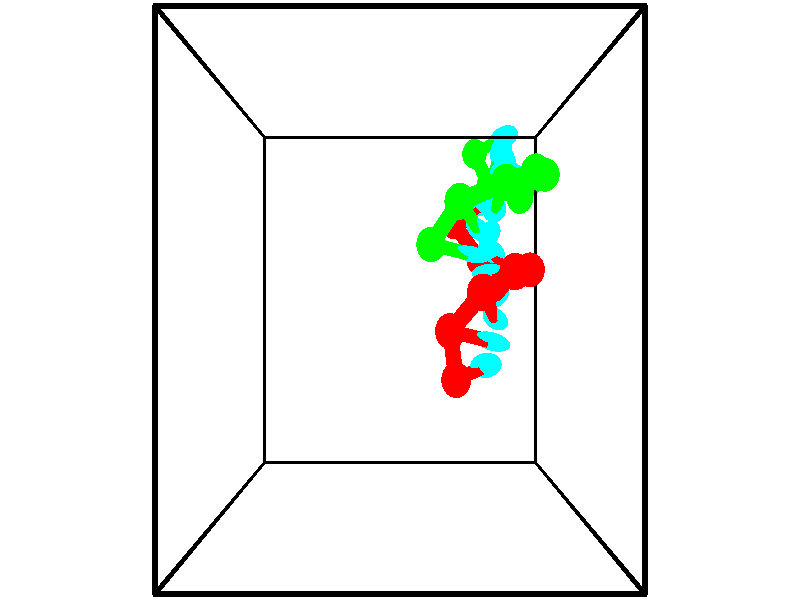 // switches for output
#declare DRAW_BASES = 1; // possible values are 0, 1; only relevant for DNA ribbons
#declare DRAW_BASES_TYPE = 3; // possible values are 1, 2, 3; only relevant for DNA ribbons
#declare DRAW_FOG = 0; // set to 1 to enable fog

#include "colors.inc"

#include "transforms.inc"
background { rgb <1, 1, 1>}

#default {
   normal{
       ripples 0.25
       frequency 0.20
       turbulence 0.2
       lambda 5
   }
	finish {
		phong 0.1
		phong_size 40.
	}
}

// original window dimensions: 1024x640


// camera settings

camera {
	sky <-0, 1, 0>
	up <-0, 1, 0>
	right 1.6 * <1, 0, 0>
	location <2.5, 2.5, 11.1562>
	look_at <2.5, 2.5, 2.5>
	direction <0, 0, -8.6562>
	angle 67.0682
}


# declare cpy_camera_pos = <2.5, 2.5, 11.1562>;
# if (DRAW_FOG = 1)
fog {
	fog_type 2
	up vnormalize(cpy_camera_pos)
	color rgbt<1,1,1,0.3>
	distance 1e-5
	fog_alt 3e-3
	fog_offset 4
}
# end


// LIGHTS

# declare lum = 6;
global_settings {
	ambient_light rgb lum * <0.05, 0.05, 0.05>
	max_trace_level 15
}# declare cpy_direct_light_amount = 0.25;
light_source
{	1000 * <-1, -1, 1>,
	rgb lum * cpy_direct_light_amount
	parallel
}

light_source
{	1000 * <1, 1, -1>,
	rgb lum * cpy_direct_light_amount
	parallel
}

// strand 0

// nucleotide -1

// particle -1
sphere {
	<3.445359, 1.376507, 0.990666> 0.250000
	pigment { color rgbt <1,0,0,0> }
	no_shadow
}
cylinder {
	<3.689884, 1.518612, 1.273533>,  <3.836599, 1.603875, 1.443253>, 0.100000
	pigment { color rgbt <1,0,0,0> }
	no_shadow
}
cylinder {
	<3.689884, 1.518612, 1.273533>,  <3.445359, 1.376507, 0.990666>, 0.100000
	pigment { color rgbt <1,0,0,0> }
	no_shadow
}

// particle -1
sphere {
	<3.689884, 1.518612, 1.273533> 0.100000
	pigment { color rgbt <1,0,0,0> }
	no_shadow
}
sphere {
	0, 1
	scale<0.080000,0.200000,0.300000>
	matrix <0.393724, 0.638612, -0.661178,
		-0.686498, 0.682615, 0.250515,
		0.611312, 0.355263, 0.707168,
		3.873278, 1.625191, 1.485683>
	pigment { color rgbt <0,1,1,0> }
	no_shadow
}
cylinder {
	<3.333630, 2.068597, 1.142996>,  <3.445359, 1.376507, 0.990666>, 0.130000
	pigment { color rgbt <1,0,0,0> }
	no_shadow
}

// nucleotide -1

// particle -1
sphere {
	<3.333630, 2.068597, 1.142996> 0.250000
	pigment { color rgbt <1,0,0,0> }
	no_shadow
}
cylinder {
	<3.719215, 1.990269, 1.215027>,  <3.950567, 1.943272, 1.258245>, 0.100000
	pigment { color rgbt <1,0,0,0> }
	no_shadow
}
cylinder {
	<3.719215, 1.990269, 1.215027>,  <3.333630, 2.068597, 1.142996>, 0.100000
	pigment { color rgbt <1,0,0,0> }
	no_shadow
}

// particle -1
sphere {
	<3.719215, 1.990269, 1.215027> 0.100000
	pigment { color rgbt <1,0,0,0> }
	no_shadow
}
sphere {
	0, 1
	scale<0.080000,0.200000,0.300000>
	matrix <0.263500, 0.795983, -0.544958,
		-0.036625, 0.572770, 0.818898,
		0.963964, -0.195820, 0.180077,
		4.008405, 1.931523, 1.269050>
	pigment { color rgbt <0,1,1,0> }
	no_shadow
}
cylinder {
	<3.814329, 2.598431, 1.578038>,  <3.333630, 2.068597, 1.142996>, 0.130000
	pigment { color rgbt <1,0,0,0> }
	no_shadow
}

// nucleotide -1

// particle -1
sphere {
	<3.814329, 2.598431, 1.578038> 0.250000
	pigment { color rgbt <1,0,0,0> }
	no_shadow
}
cylinder {
	<3.976631, 2.391922, 1.276356>,  <4.074012, 2.268017, 1.095346>, 0.100000
	pigment { color rgbt <1,0,0,0> }
	no_shadow
}
cylinder {
	<3.976631, 2.391922, 1.276356>,  <3.814329, 2.598431, 1.578038>, 0.100000
	pigment { color rgbt <1,0,0,0> }
	no_shadow
}

// particle -1
sphere {
	<3.976631, 2.391922, 1.276356> 0.100000
	pigment { color rgbt <1,0,0,0> }
	no_shadow
}
sphere {
	0, 1
	scale<0.080000,0.200000,0.300000>
	matrix <0.213414, 0.855893, -0.471065,
		0.888717, 0.030180, 0.457462,
		0.405755, -0.516272, -0.754205,
		4.098358, 2.237040, 1.050094>
	pigment { color rgbt <0,1,1,0> }
	no_shadow
}
cylinder {
	<4.354075, 2.881840, 1.434211>,  <3.814329, 2.598431, 1.578038>, 0.130000
	pigment { color rgbt <1,0,0,0> }
	no_shadow
}

// nucleotide -1

// particle -1
sphere {
	<4.354075, 2.881840, 1.434211> 0.250000
	pigment { color rgbt <1,0,0,0> }
	no_shadow
}
cylinder {
	<4.225517, 2.689983, 1.107616>,  <4.148382, 2.574869, 0.911660>, 0.100000
	pigment { color rgbt <1,0,0,0> }
	no_shadow
}
cylinder {
	<4.225517, 2.689983, 1.107616>,  <4.354075, 2.881840, 1.434211>, 0.100000
	pigment { color rgbt <1,0,0,0> }
	no_shadow
}

// particle -1
sphere {
	<4.225517, 2.689983, 1.107616> 0.100000
	pigment { color rgbt <1,0,0,0> }
	no_shadow
}
sphere {
	0, 1
	scale<0.080000,0.200000,0.300000>
	matrix <0.063395, 0.849399, -0.523930,
		0.944821, -0.220150, -0.242586,
		-0.321395, -0.479641, -0.816486,
		4.129099, 2.546091, 0.862671>
	pigment { color rgbt <0,1,1,0> }
	no_shadow
}
cylinder {
	<4.743926, 2.933499, 0.731056>,  <4.354075, 2.881840, 1.434211>, 0.130000
	pigment { color rgbt <1,0,0,0> }
	no_shadow
}

// nucleotide -1

// particle -1
sphere {
	<4.743926, 2.933499, 0.731056> 0.250000
	pigment { color rgbt <1,0,0,0> }
	no_shadow
}
cylinder {
	<4.354378, 2.911987, 0.642796>,  <4.120649, 2.899081, 0.589839>, 0.100000
	pigment { color rgbt <1,0,0,0> }
	no_shadow
}
cylinder {
	<4.354378, 2.911987, 0.642796>,  <4.743926, 2.933499, 0.731056>, 0.100000
	pigment { color rgbt <1,0,0,0> }
	no_shadow
}

// particle -1
sphere {
	<4.354378, 2.911987, 0.642796> 0.100000
	pigment { color rgbt <1,0,0,0> }
	no_shadow
}
sphere {
	0, 1
	scale<0.080000,0.200000,0.300000>
	matrix <0.071148, 0.850410, -0.521288,
		0.215677, -0.523365, -0.824362,
		-0.973870, -0.053778, -0.220650,
		4.062217, 2.895854, 0.576600>
	pigment { color rgbt <0,1,1,0> }
	no_shadow
}
cylinder {
	<4.616894, 2.901717, -0.061356>,  <4.743926, 2.933499, 0.731056>, 0.130000
	pigment { color rgbt <1,0,0,0> }
	no_shadow
}

// nucleotide -1

// particle -1
sphere {
	<4.616894, 2.901717, -0.061356> 0.250000
	pigment { color rgbt <1,0,0,0> }
	no_shadow
}
cylinder {
	<4.345875, 3.084961, 0.168797>,  <4.183263, 3.194907, 0.306888>, 0.100000
	pigment { color rgbt <1,0,0,0> }
	no_shadow
}
cylinder {
	<4.345875, 3.084961, 0.168797>,  <4.616894, 2.901717, -0.061356>, 0.100000
	pigment { color rgbt <1,0,0,0> }
	no_shadow
}

// particle -1
sphere {
	<4.345875, 3.084961, 0.168797> 0.100000
	pigment { color rgbt <1,0,0,0> }
	no_shadow
}
sphere {
	0, 1
	scale<0.080000,0.200000,0.300000>
	matrix <0.056852, 0.812604, -0.580036,
		-0.733278, -0.360291, -0.576623,
		-0.677548, 0.458110, 0.575381,
		4.142611, 3.222394, 0.341411>
	pigment { color rgbt <0,1,1,0> }
	no_shadow
}
cylinder {
	<4.036960, 3.140968, -0.488463>,  <4.616894, 2.901717, -0.061356>, 0.130000
	pigment { color rgbt <1,0,0,0> }
	no_shadow
}

// nucleotide -1

// particle -1
sphere {
	<4.036960, 3.140968, -0.488463> 0.250000
	pigment { color rgbt <1,0,0,0> }
	no_shadow
}
cylinder {
	<4.090054, 3.351437, -0.152481>,  <4.121910, 3.477718, 0.049108>, 0.100000
	pigment { color rgbt <1,0,0,0> }
	no_shadow
}
cylinder {
	<4.090054, 3.351437, -0.152481>,  <4.036960, 3.140968, -0.488463>, 0.100000
	pigment { color rgbt <1,0,0,0> }
	no_shadow
}

// particle -1
sphere {
	<4.090054, 3.351437, -0.152481> 0.100000
	pigment { color rgbt <1,0,0,0> }
	no_shadow
}
sphere {
	0, 1
	scale<0.080000,0.200000,0.300000>
	matrix <0.056107, 0.842106, -0.536386,
		-0.989562, 0.118324, 0.082255,
		0.132735, 0.526172, 0.839955,
		4.129874, 3.509288, 0.099505>
	pigment { color rgbt <0,1,1,0> }
	no_shadow
}
cylinder {
	<3.551159, 3.730756, -0.559895>,  <4.036960, 3.140968, -0.488463>, 0.130000
	pigment { color rgbt <1,0,0,0> }
	no_shadow
}

// nucleotide -1

// particle -1
sphere {
	<3.551159, 3.730756, -0.559895> 0.250000
	pigment { color rgbt <1,0,0,0> }
	no_shadow
}
cylinder {
	<3.818138, 3.874054, -0.298767>,  <3.978326, 3.960032, -0.142090>, 0.100000
	pigment { color rgbt <1,0,0,0> }
	no_shadow
}
cylinder {
	<3.818138, 3.874054, -0.298767>,  <3.551159, 3.730756, -0.559895>, 0.100000
	pigment { color rgbt <1,0,0,0> }
	no_shadow
}

// particle -1
sphere {
	<3.818138, 3.874054, -0.298767> 0.100000
	pigment { color rgbt <1,0,0,0> }
	no_shadow
}
sphere {
	0, 1
	scale<0.080000,0.200000,0.300000>
	matrix <0.185932, 0.768731, -0.611950,
		-0.721070, 0.529825, 0.446479,
		0.667449, 0.358244, 0.652820,
		4.018373, 3.981527, -0.102921>
	pigment { color rgbt <0,1,1,0> }
	no_shadow
}
// strand 1

// nucleotide -1

// particle -1
sphere {
	<4.031923, 5.004803, -1.259836> 0.250000
	pigment { color rgbt <0,1,0,0> }
	no_shadow
}
cylinder {
	<4.336952, 5.114853, -1.025642>,  <4.519969, 5.180883, -0.885126>, 0.100000
	pigment { color rgbt <0,1,0,0> }
	no_shadow
}
cylinder {
	<4.336952, 5.114853, -1.025642>,  <4.031923, 5.004803, -1.259836>, 0.100000
	pigment { color rgbt <0,1,0,0> }
	no_shadow
}

// particle -1
sphere {
	<4.336952, 5.114853, -1.025642> 0.100000
	pigment { color rgbt <0,1,0,0> }
	no_shadow
}
sphere {
	0, 1
	scale<0.080000,0.200000,0.300000>
	matrix <-0.235393, -0.724999, 0.647276,
		0.602558, -0.631412, -0.488101,
		0.762571, 0.275126, 0.585484,
		4.565723, 5.197391, -0.849997>
	pigment { color rgbt <0,1,1,0> }
	no_shadow
}
cylinder {
	<4.295196, 4.425597, -1.027293>,  <4.031923, 5.004803, -1.259836>, 0.130000
	pigment { color rgbt <0,1,0,0> }
	no_shadow
}

// nucleotide -1

// particle -1
sphere {
	<4.295196, 4.425597, -1.027293> 0.250000
	pigment { color rgbt <0,1,0,0> }
	no_shadow
}
cylinder {
	<4.391537, 4.710281, -0.763336>,  <4.449341, 4.881092, -0.604962>, 0.100000
	pigment { color rgbt <0,1,0,0> }
	no_shadow
}
cylinder {
	<4.391537, 4.710281, -0.763336>,  <4.295196, 4.425597, -1.027293>, 0.100000
	pigment { color rgbt <0,1,0,0> }
	no_shadow
}

// particle -1
sphere {
	<4.391537, 4.710281, -0.763336> 0.100000
	pigment { color rgbt <0,1,0,0> }
	no_shadow
}
sphere {
	0, 1
	scale<0.080000,0.200000,0.300000>
	matrix <-0.114864, -0.654228, 0.747524,
		0.963741, -0.255841, -0.075823,
		0.240853, 0.711710, 0.659893,
		4.463793, 4.923794, -0.565368>
	pigment { color rgbt <0,1,1,0> }
	no_shadow
}
cylinder {
	<4.799217, 4.130584, -0.418847>,  <4.295196, 4.425597, -1.027293>, 0.130000
	pigment { color rgbt <0,1,0,0> }
	no_shadow
}

// nucleotide -1

// particle -1
sphere {
	<4.799217, 4.130584, -0.418847> 0.250000
	pigment { color rgbt <0,1,0,0> }
	no_shadow
}
cylinder {
	<4.607413, 4.461998, -0.303192>,  <4.492331, 4.660847, -0.233799>, 0.100000
	pigment { color rgbt <0,1,0,0> }
	no_shadow
}
cylinder {
	<4.607413, 4.461998, -0.303192>,  <4.799217, 4.130584, -0.418847>, 0.100000
	pigment { color rgbt <0,1,0,0> }
	no_shadow
}

// particle -1
sphere {
	<4.607413, 4.461998, -0.303192> 0.100000
	pigment { color rgbt <0,1,0,0> }
	no_shadow
}
sphere {
	0, 1
	scale<0.080000,0.200000,0.300000>
	matrix <-0.312955, -0.469279, 0.825734,
		0.819835, 0.305460, 0.484318,
		-0.479509, 0.828535, 0.289136,
		4.463560, 4.710558, -0.216451>
	pigment { color rgbt <0,1,1,0> }
	no_shadow
}
cylinder {
	<5.145534, 4.395238, 0.175661>,  <4.799217, 4.130584, -0.418847>, 0.130000
	pigment { color rgbt <0,1,0,0> }
	no_shadow
}

// nucleotide -1

// particle -1
sphere {
	<5.145534, 4.395238, 0.175661> 0.250000
	pigment { color rgbt <0,1,0,0> }
	no_shadow
}
cylinder {
	<4.751467, 4.429794, 0.116356>,  <4.515027, 4.450528, 0.080773>, 0.100000
	pigment { color rgbt <0,1,0,0> }
	no_shadow
}
cylinder {
	<4.751467, 4.429794, 0.116356>,  <5.145534, 4.395238, 0.175661>, 0.100000
	pigment { color rgbt <0,1,0,0> }
	no_shadow
}

// particle -1
sphere {
	<4.751467, 4.429794, 0.116356> 0.100000
	pigment { color rgbt <0,1,0,0> }
	no_shadow
}
sphere {
	0, 1
	scale<0.080000,0.200000,0.300000>
	matrix <-0.165685, -0.703719, 0.690889,
		-0.044648, 0.705206, 0.707595,
		-0.985168, 0.086391, -0.148262,
		4.455917, 4.455711, 0.071877>
	pigment { color rgbt <0,1,1,0> }
	no_shadow
}
cylinder {
	<4.826612, 4.342932, 0.790312>,  <5.145534, 4.395238, 0.175661>, 0.130000
	pigment { color rgbt <0,1,0,0> }
	no_shadow
}

// nucleotide -1

// particle -1
sphere {
	<4.826612, 4.342932, 0.790312> 0.250000
	pigment { color rgbt <0,1,0,0> }
	no_shadow
}
cylinder {
	<4.551661, 4.243927, 0.517181>,  <4.386691, 4.184524, 0.353303>, 0.100000
	pigment { color rgbt <0,1,0,0> }
	no_shadow
}
cylinder {
	<4.551661, 4.243927, 0.517181>,  <4.826612, 4.342932, 0.790312>, 0.100000
	pigment { color rgbt <0,1,0,0> }
	no_shadow
}

// particle -1
sphere {
	<4.551661, 4.243927, 0.517181> 0.100000
	pigment { color rgbt <0,1,0,0> }
	no_shadow
}
sphere {
	0, 1
	scale<0.080000,0.200000,0.300000>
	matrix <-0.224795, -0.821477, 0.524064,
		-0.690637, 0.513726, 0.509025,
		-0.687377, -0.247511, -0.682826,
		4.345448, 4.169673, 0.312334>
	pigment { color rgbt <0,1,1,0> }
	no_shadow
}
cylinder {
	<4.240858, 4.109809, 1.242691>,  <4.826612, 4.342932, 0.790312>, 0.130000
	pigment { color rgbt <0,1,0,0> }
	no_shadow
}

// nucleotide -1

// particle -1
sphere {
	<4.240858, 4.109809, 1.242691> 0.250000
	pigment { color rgbt <0,1,0,0> }
	no_shadow
}
cylinder {
	<4.187135, 3.939682, 0.884682>,  <4.154902, 3.837605, 0.669876>, 0.100000
	pigment { color rgbt <0,1,0,0> }
	no_shadow
}
cylinder {
	<4.187135, 3.939682, 0.884682>,  <4.240858, 4.109809, 1.242691>, 0.100000
	pigment { color rgbt <0,1,0,0> }
	no_shadow
}

// particle -1
sphere {
	<4.187135, 3.939682, 0.884682> 0.100000
	pigment { color rgbt <0,1,0,0> }
	no_shadow
}
sphere {
	0, 1
	scale<0.080000,0.200000,0.300000>
	matrix <-0.281527, -0.849612, 0.445985,
		-0.950108, 0.311871, -0.005631,
		-0.134306, -0.425319, -0.895023,
		4.146843, 3.812086, 0.616175>
	pigment { color rgbt <0,1,1,0> }
	no_shadow
}
cylinder {
	<3.480060, 3.849230, 1.257840>,  <4.240858, 4.109809, 1.242691>, 0.130000
	pigment { color rgbt <0,1,0,0> }
	no_shadow
}

// nucleotide -1

// particle -1
sphere {
	<3.480060, 3.849230, 1.257840> 0.250000
	pigment { color rgbt <0,1,0,0> }
	no_shadow
}
cylinder {
	<3.696388, 3.650276, 0.986511>,  <3.826185, 3.530904, 0.823714>, 0.100000
	pigment { color rgbt <0,1,0,0> }
	no_shadow
}
cylinder {
	<3.696388, 3.650276, 0.986511>,  <3.480060, 3.849230, 1.257840>, 0.100000
	pigment { color rgbt <0,1,0,0> }
	no_shadow
}

// particle -1
sphere {
	<3.696388, 3.650276, 0.986511> 0.100000
	pigment { color rgbt <0,1,0,0> }
	no_shadow
}
sphere {
	0, 1
	scale<0.080000,0.200000,0.300000>
	matrix <-0.255292, -0.865456, 0.431059,
		-0.801460, -0.059956, -0.595035,
		0.540821, -0.497385, -0.678322,
		3.858634, 3.501061, 0.783014>
	pigment { color rgbt <0,1,1,0> }
	no_shadow
}
cylinder {
	<3.027006, 3.285760, 0.921644>,  <3.480060, 3.849230, 1.257840>, 0.130000
	pigment { color rgbt <0,1,0,0> }
	no_shadow
}

// nucleotide -1

// particle -1
sphere {
	<3.027006, 3.285760, 0.921644> 0.250000
	pigment { color rgbt <0,1,0,0> }
	no_shadow
}
cylinder {
	<3.418544, 3.204315, 0.929695>,  <3.653467, 3.155448, 0.934526>, 0.100000
	pigment { color rgbt <0,1,0,0> }
	no_shadow
}
cylinder {
	<3.418544, 3.204315, 0.929695>,  <3.027006, 3.285760, 0.921644>, 0.100000
	pigment { color rgbt <0,1,0,0> }
	no_shadow
}

// particle -1
sphere {
	<3.418544, 3.204315, 0.929695> 0.100000
	pigment { color rgbt <0,1,0,0> }
	no_shadow
}
sphere {
	0, 1
	scale<0.080000,0.200000,0.300000>
	matrix <-0.196613, -0.908819, 0.367956,
		-0.056628, -0.364130, -0.929625,
		0.978845, -0.203613, 0.020128,
		3.712198, 3.143231, 0.935733>
	pigment { color rgbt <0,1,1,0> }
	no_shadow
}
// box output
cylinder {
	<0.000000, 0.000000, 0.000000>,  <5.000000, 0.000000, 0.000000>, 0.025000
	pigment { color rgbt <0,0,0,0> }
	no_shadow
}
cylinder {
	<0.000000, 0.000000, 0.000000>,  <0.000000, 5.000000, 0.000000>, 0.025000
	pigment { color rgbt <0,0,0,0> }
	no_shadow
}
cylinder {
	<0.000000, 0.000000, 0.000000>,  <0.000000, 0.000000, 5.000000>, 0.025000
	pigment { color rgbt <0,0,0,0> }
	no_shadow
}
cylinder {
	<5.000000, 5.000000, 5.000000>,  <0.000000, 5.000000, 5.000000>, 0.025000
	pigment { color rgbt <0,0,0,0> }
	no_shadow
}
cylinder {
	<5.000000, 5.000000, 5.000000>,  <5.000000, 0.000000, 5.000000>, 0.025000
	pigment { color rgbt <0,0,0,0> }
	no_shadow
}
cylinder {
	<5.000000, 5.000000, 5.000000>,  <5.000000, 5.000000, 0.000000>, 0.025000
	pigment { color rgbt <0,0,0,0> }
	no_shadow
}
cylinder {
	<0.000000, 0.000000, 5.000000>,  <0.000000, 5.000000, 5.000000>, 0.025000
	pigment { color rgbt <0,0,0,0> }
	no_shadow
}
cylinder {
	<0.000000, 0.000000, 5.000000>,  <5.000000, 0.000000, 5.000000>, 0.025000
	pigment { color rgbt <0,0,0,0> }
	no_shadow
}
cylinder {
	<5.000000, 5.000000, 0.000000>,  <0.000000, 5.000000, 0.000000>, 0.025000
	pigment { color rgbt <0,0,0,0> }
	no_shadow
}
cylinder {
	<5.000000, 5.000000, 0.000000>,  <5.000000, 0.000000, 0.000000>, 0.025000
	pigment { color rgbt <0,0,0,0> }
	no_shadow
}
cylinder {
	<5.000000, 0.000000, 5.000000>,  <5.000000, 0.000000, 0.000000>, 0.025000
	pigment { color rgbt <0,0,0,0> }
	no_shadow
}
cylinder {
	<0.000000, 5.000000, 0.000000>,  <0.000000, 5.000000, 5.000000>, 0.025000
	pigment { color rgbt <0,0,0,0> }
	no_shadow
}
// end of box output
